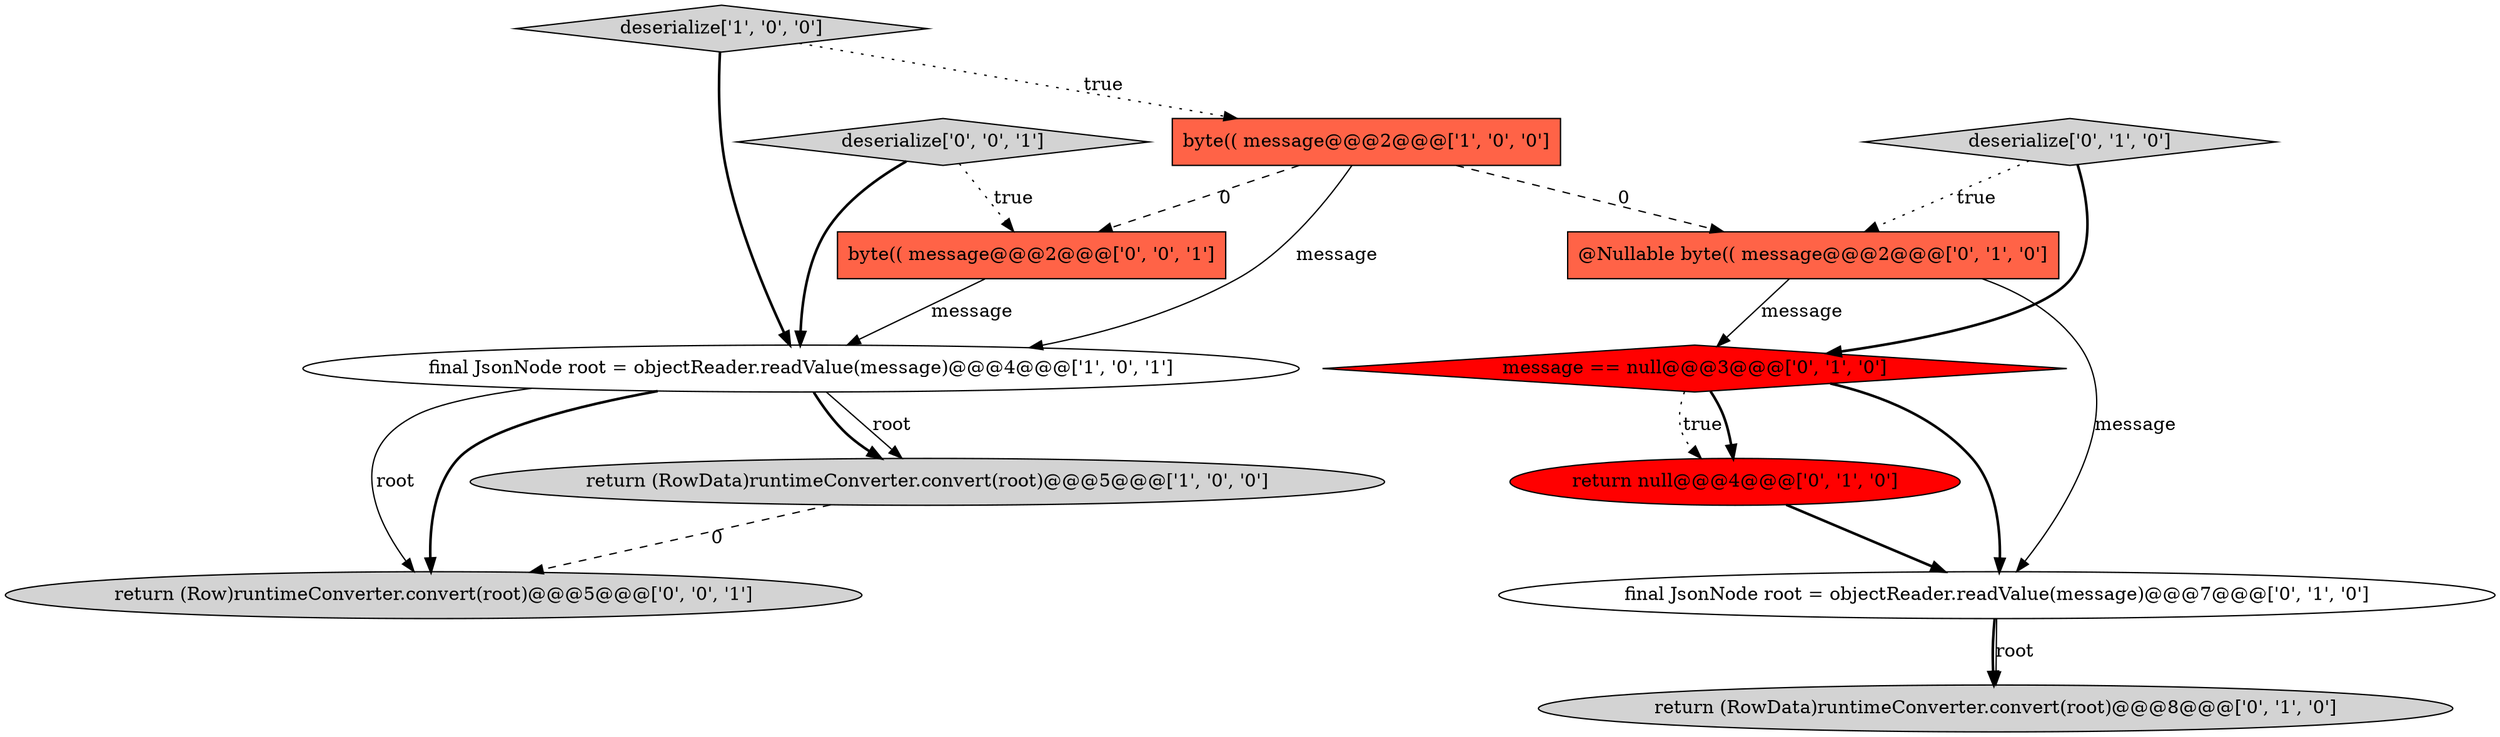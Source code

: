 digraph {
2 [style = filled, label = "byte(( message@@@2@@@['1', '0', '0']", fillcolor = tomato, shape = box image = "AAA1AAABBB1BBB"];
4 [style = filled, label = "message == null@@@3@@@['0', '1', '0']", fillcolor = red, shape = diamond image = "AAA1AAABBB2BBB"];
3 [style = filled, label = "final JsonNode root = objectReader.readValue(message)@@@4@@@['1', '0', '1']", fillcolor = white, shape = ellipse image = "AAA0AAABBB1BBB"];
0 [style = filled, label = "return (RowData)runtimeConverter.convert(root)@@@5@@@['1', '0', '0']", fillcolor = lightgray, shape = ellipse image = "AAA0AAABBB1BBB"];
6 [style = filled, label = "return null@@@4@@@['0', '1', '0']", fillcolor = red, shape = ellipse image = "AAA1AAABBB2BBB"];
5 [style = filled, label = "@Nullable byte(( message@@@2@@@['0', '1', '0']", fillcolor = tomato, shape = box image = "AAA1AAABBB2BBB"];
10 [style = filled, label = "byte(( message@@@2@@@['0', '0', '1']", fillcolor = tomato, shape = box image = "AAA0AAABBB3BBB"];
9 [style = filled, label = "deserialize['0', '1', '0']", fillcolor = lightgray, shape = diamond image = "AAA0AAABBB2BBB"];
11 [style = filled, label = "deserialize['0', '0', '1']", fillcolor = lightgray, shape = diamond image = "AAA0AAABBB3BBB"];
8 [style = filled, label = "final JsonNode root = objectReader.readValue(message)@@@7@@@['0', '1', '0']", fillcolor = white, shape = ellipse image = "AAA0AAABBB2BBB"];
7 [style = filled, label = "return (RowData)runtimeConverter.convert(root)@@@8@@@['0', '1', '0']", fillcolor = lightgray, shape = ellipse image = "AAA0AAABBB2BBB"];
12 [style = filled, label = "return (Row)runtimeConverter.convert(root)@@@5@@@['0', '0', '1']", fillcolor = lightgray, shape = ellipse image = "AAA0AAABBB3BBB"];
1 [style = filled, label = "deserialize['1', '0', '0']", fillcolor = lightgray, shape = diamond image = "AAA0AAABBB1BBB"];
4->6 [style = dotted, label="true"];
5->8 [style = solid, label="message"];
4->6 [style = bold, label=""];
11->10 [style = dotted, label="true"];
3->12 [style = solid, label="root"];
9->4 [style = bold, label=""];
1->3 [style = bold, label=""];
3->12 [style = bold, label=""];
0->12 [style = dashed, label="0"];
3->0 [style = bold, label=""];
8->7 [style = bold, label=""];
2->10 [style = dashed, label="0"];
5->4 [style = solid, label="message"];
2->5 [style = dashed, label="0"];
11->3 [style = bold, label=""];
6->8 [style = bold, label=""];
10->3 [style = solid, label="message"];
4->8 [style = bold, label=""];
8->7 [style = solid, label="root"];
2->3 [style = solid, label="message"];
1->2 [style = dotted, label="true"];
3->0 [style = solid, label="root"];
9->5 [style = dotted, label="true"];
}
